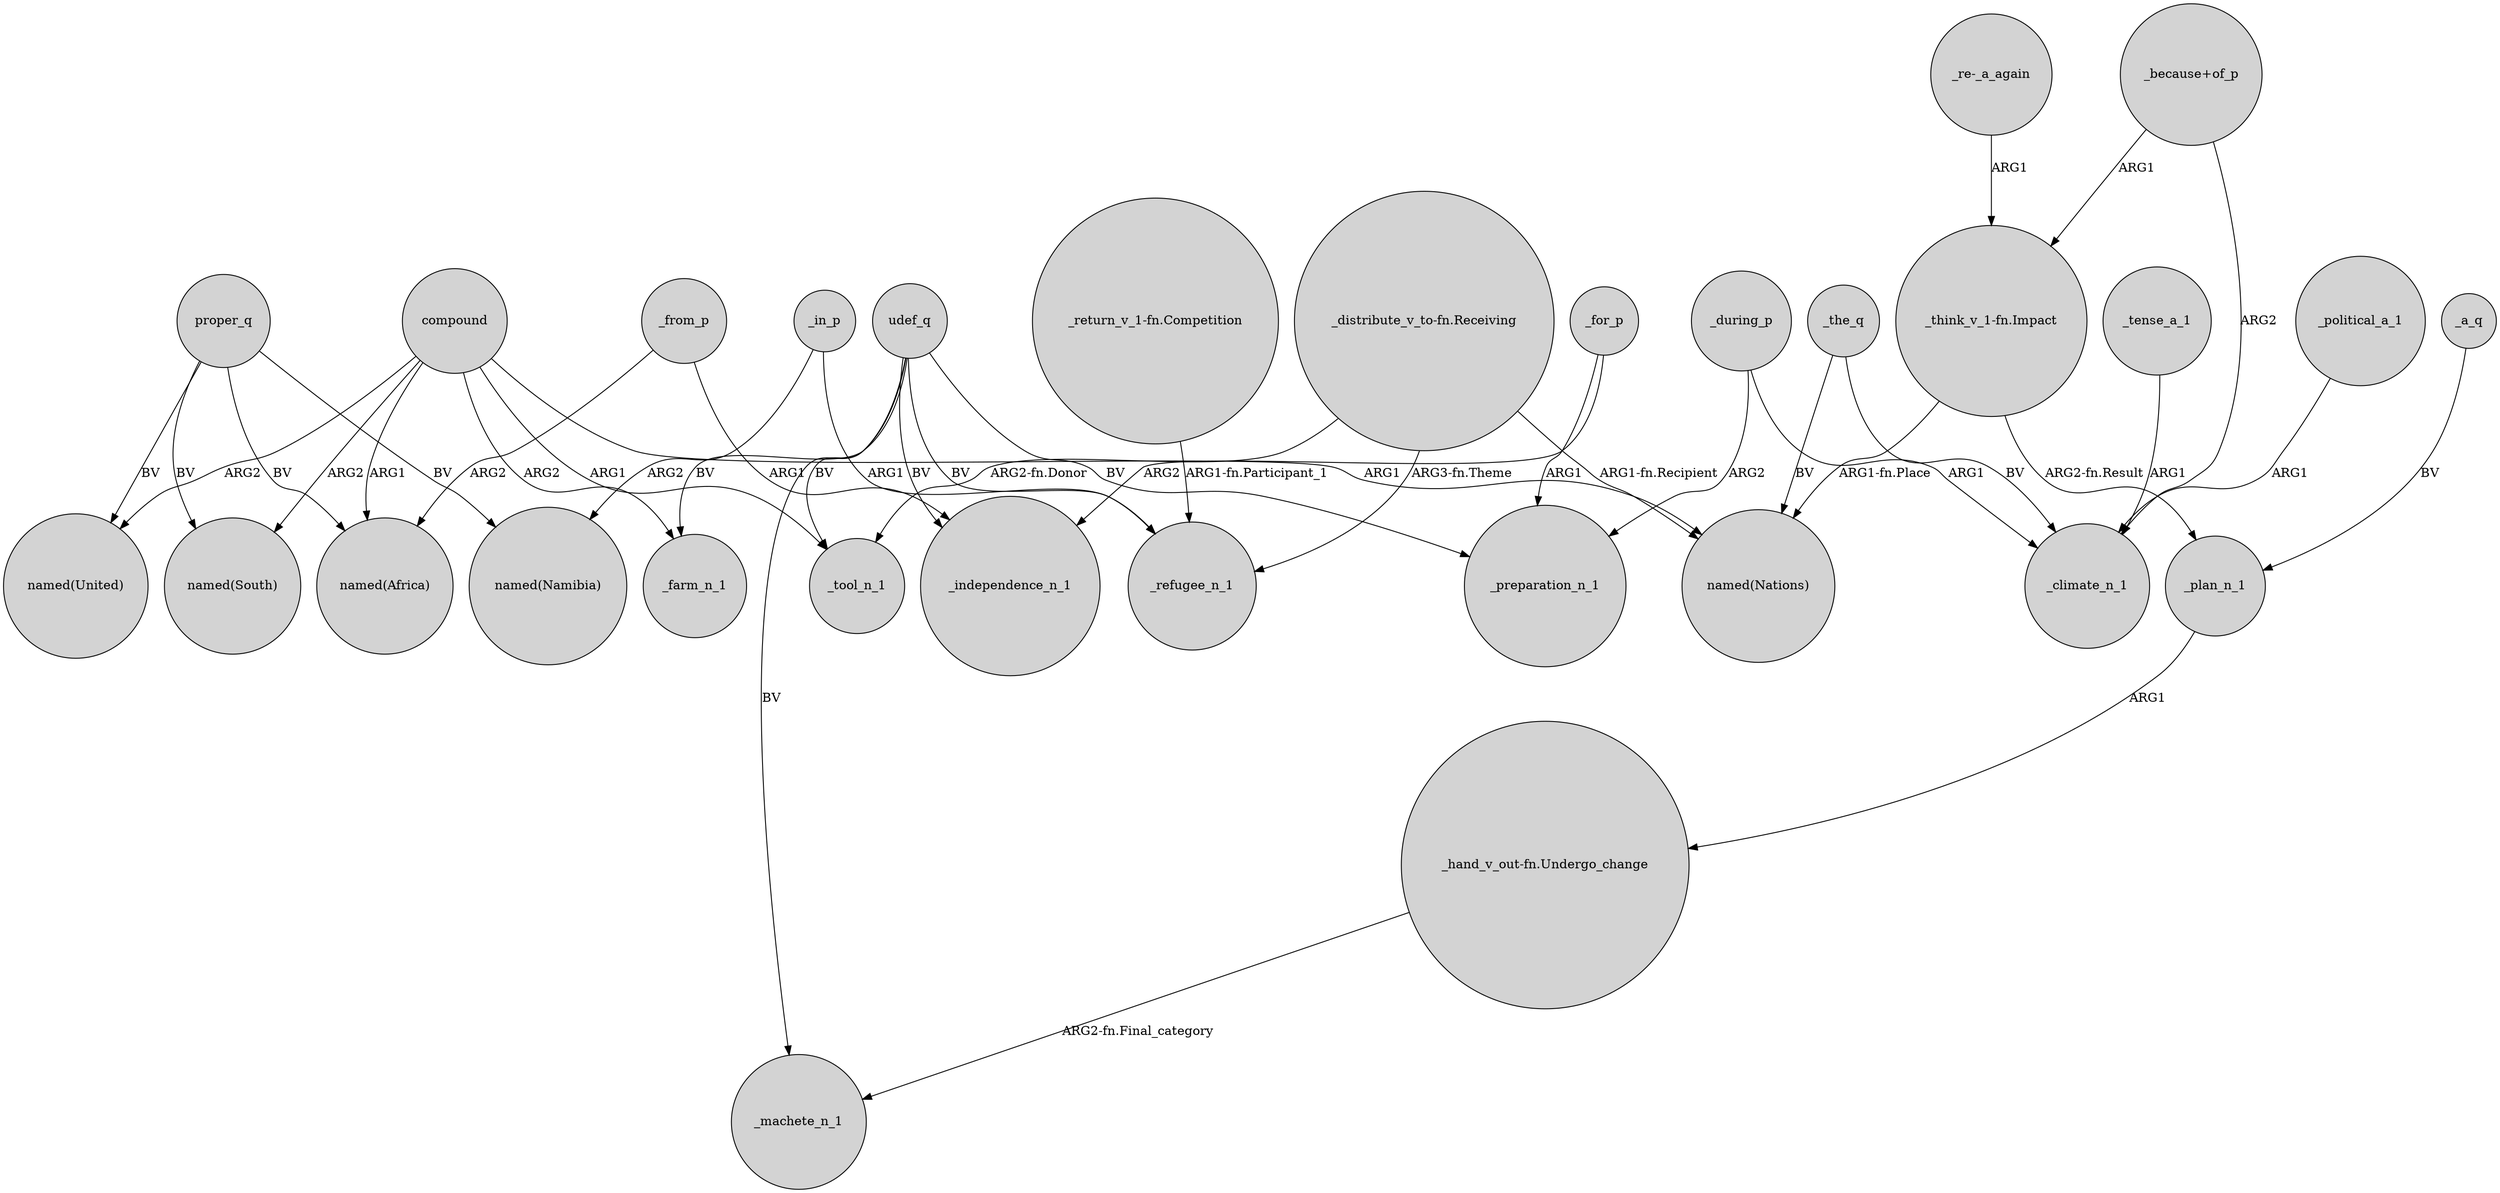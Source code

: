 digraph {
	node [shape=circle style=filled]
	proper_q -> "named(Namibia)" [label=BV]
	compound -> _tool_n_1 [label=ARG1]
	proper_q -> "named(South)" [label=BV]
	_from_p -> "named(Africa)" [label=ARG2]
	compound -> "named(United)" [label=ARG2]
	compound -> _farm_n_1 [label=ARG2]
	_from_p -> _independence_n_1 [label=ARG1]
	udef_q -> _farm_n_1 [label=BV]
	"_think_v_1-fn.Impact" -> _plan_n_1 [label="ARG2-fn.Result"]
	_for_p -> _independence_n_1 [label=ARG2]
	compound -> "named(Nations)" [label=ARG1]
	_in_p -> "named(Namibia)" [label=ARG2]
	udef_q -> _preparation_n_1 [label=BV]
	"_distribute_v_to-fn.Receiving" -> _tool_n_1 [label="ARG2-fn.Donor"]
	"_because+of_p" -> _climate_n_1 [label=ARG2]
	"_hand_v_out-fn.Undergo_change" -> _machete_n_1 [label="ARG2-fn.Final_category"]
	_plan_n_1 -> "_hand_v_out-fn.Undergo_change" [label=ARG1]
	"_re-_a_again" -> "_think_v_1-fn.Impact" [label=ARG1]
	_for_p -> _preparation_n_1 [label=ARG1]
	compound -> "named(Africa)" [label=ARG1]
	_the_q -> _climate_n_1 [label=BV]
	udef_q -> _refugee_n_1 [label=BV]
	"_think_v_1-fn.Impact" -> "named(Nations)" [label="ARG1-fn.Place"]
	_a_q -> _plan_n_1 [label=BV]
	compound -> "named(South)" [label=ARG2]
	_during_p -> _preparation_n_1 [label=ARG2]
	_during_p -> _climate_n_1 [label=ARG1]
	proper_q -> "named(United)" [label=BV]
	udef_q -> _independence_n_1 [label=BV]
	udef_q -> _machete_n_1 [label=BV]
	_political_a_1 -> _climate_n_1 [label=ARG1]
	_the_q -> "named(Nations)" [label=BV]
	_tense_a_1 -> _climate_n_1 [label=ARG1]
	"_distribute_v_to-fn.Receiving" -> _refugee_n_1 [label="ARG3-fn.Theme"]
	"_distribute_v_to-fn.Receiving" -> "named(Nations)" [label="ARG1-fn.Recipient"]
	udef_q -> _tool_n_1 [label=BV]
	proper_q -> "named(Africa)" [label=BV]
	"_return_v_1-fn.Competition" -> _refugee_n_1 [label="ARG1-fn.Participant_1"]
	"_because+of_p" -> "_think_v_1-fn.Impact" [label=ARG1]
	_in_p -> _refugee_n_1 [label=ARG1]
}
